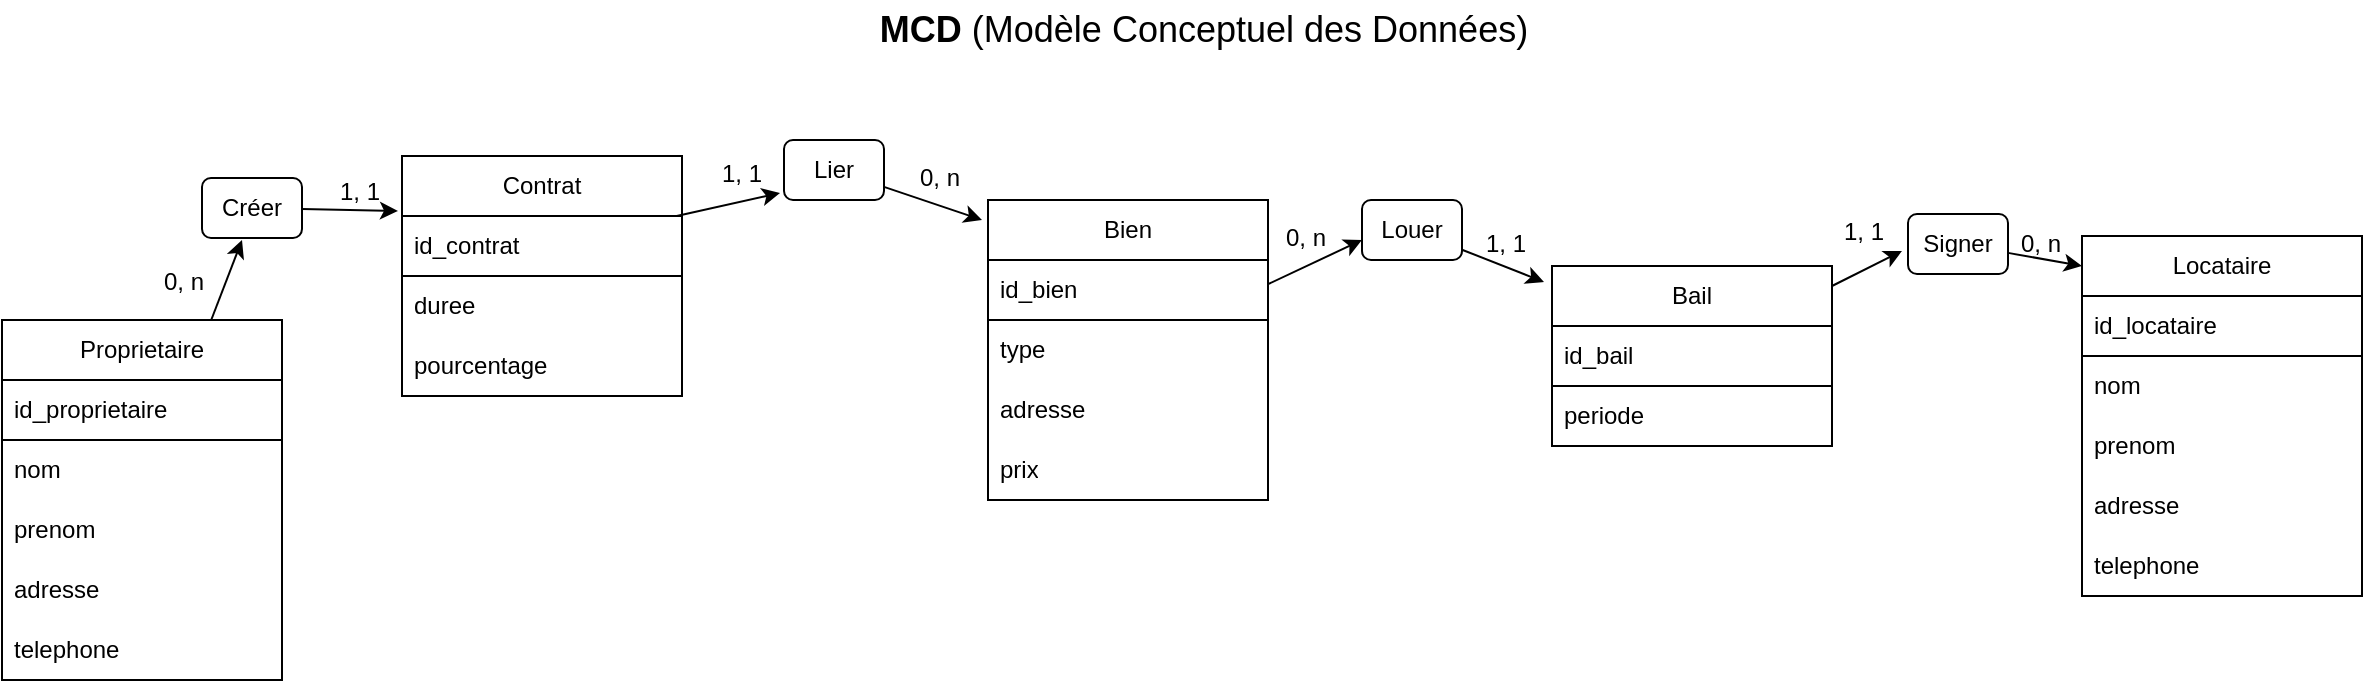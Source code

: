 <mxfile>
    <diagram id="3U9nJkoZ8Vu0ylxBviW1" name="Page-1">
        <mxGraphModel dx="1216" dy="787" grid="1" gridSize="10" guides="1" tooltips="1" connect="1" arrows="1" fold="1" page="1" pageScale="1" pageWidth="827" pageHeight="1169" math="0" shadow="0">
            <root>
                <mxCell id="0"/>
                <mxCell id="1" parent="0"/>
                <mxCell id="25" style="edgeStyle=none;html=1;" parent="1" source="2" edge="1">
                    <mxGeometry relative="1" as="geometry">
                        <mxPoint x="150" y="280" as="targetPoint"/>
                    </mxGeometry>
                </mxCell>
                <mxCell id="2" value="Proprietaire" style="swimlane;fontStyle=0;childLayout=stackLayout;horizontal=1;startSize=30;horizontalStack=0;resizeParent=1;resizeParentMax=0;resizeLast=0;collapsible=1;marginBottom=0;whiteSpace=wrap;html=1;" parent="1" vertex="1">
                    <mxGeometry x="30" y="320" width="140" height="180" as="geometry"/>
                </mxCell>
                <mxCell id="3" value="id_proprietaire" style="text;strokeColor=default;fillColor=none;align=left;verticalAlign=middle;spacingLeft=4;spacingRight=4;overflow=hidden;points=[[0,0.5],[1,0.5]];portConstraint=eastwest;rotatable=0;whiteSpace=wrap;html=1;" parent="2" vertex="1">
                    <mxGeometry y="30" width="140" height="30" as="geometry"/>
                </mxCell>
                <mxCell id="4" value="nom" style="text;strokeColor=none;fillColor=none;align=left;verticalAlign=middle;spacingLeft=4;spacingRight=4;overflow=hidden;points=[[0,0.5],[1,0.5]];portConstraint=eastwest;rotatable=0;whiteSpace=wrap;html=1;" parent="2" vertex="1">
                    <mxGeometry y="60" width="140" height="30" as="geometry"/>
                </mxCell>
                <mxCell id="5" value="prenom" style="text;strokeColor=none;fillColor=none;align=left;verticalAlign=middle;spacingLeft=4;spacingRight=4;overflow=hidden;points=[[0,0.5],[1,0.5]];portConstraint=eastwest;rotatable=0;whiteSpace=wrap;html=1;" parent="2" vertex="1">
                    <mxGeometry y="90" width="140" height="30" as="geometry"/>
                </mxCell>
                <mxCell id="53" value="adresse" style="text;strokeColor=none;fillColor=none;align=left;verticalAlign=middle;spacingLeft=4;spacingRight=4;overflow=hidden;points=[[0,0.5],[1,0.5]];portConstraint=eastwest;rotatable=0;whiteSpace=wrap;html=1;" vertex="1" parent="2">
                    <mxGeometry y="120" width="140" height="30" as="geometry"/>
                </mxCell>
                <mxCell id="54" value="telephone" style="text;strokeColor=none;fillColor=none;align=left;verticalAlign=middle;spacingLeft=4;spacingRight=4;overflow=hidden;points=[[0,0.5],[1,0.5]];portConstraint=eastwest;rotatable=0;whiteSpace=wrap;html=1;" vertex="1" parent="2">
                    <mxGeometry y="150" width="140" height="30" as="geometry"/>
                </mxCell>
                <mxCell id="6" value="Contrat" style="swimlane;fontStyle=0;childLayout=stackLayout;horizontal=1;startSize=30;horizontalStack=0;resizeParent=1;resizeParentMax=0;resizeLast=0;collapsible=1;marginBottom=0;whiteSpace=wrap;html=1;" parent="1" vertex="1">
                    <mxGeometry x="230" y="238" width="140" height="120" as="geometry"/>
                </mxCell>
                <mxCell id="7" value="id_contrat" style="text;strokeColor=default;fillColor=none;align=left;verticalAlign=middle;spacingLeft=4;spacingRight=4;overflow=hidden;points=[[0,0.5],[1,0.5]];portConstraint=eastwest;rotatable=0;whiteSpace=wrap;html=1;" parent="6" vertex="1">
                    <mxGeometry y="30" width="140" height="30" as="geometry"/>
                </mxCell>
                <mxCell id="8" value="duree" style="text;strokeColor=none;fillColor=none;align=left;verticalAlign=middle;spacingLeft=4;spacingRight=4;overflow=hidden;points=[[0,0.5],[1,0.5]];portConstraint=eastwest;rotatable=0;whiteSpace=wrap;html=1;" parent="6" vertex="1">
                    <mxGeometry y="60" width="140" height="30" as="geometry"/>
                </mxCell>
                <mxCell id="9" value="pourcentage" style="text;strokeColor=none;fillColor=none;align=left;verticalAlign=middle;spacingLeft=4;spacingRight=4;overflow=hidden;points=[[0,0.5],[1,0.5]];portConstraint=eastwest;rotatable=0;whiteSpace=wrap;html=1;" parent="6" vertex="1">
                    <mxGeometry y="90" width="140" height="30" as="geometry"/>
                </mxCell>
                <mxCell id="41" style="edgeStyle=none;html=1;" parent="1" source="10" edge="1">
                    <mxGeometry relative="1" as="geometry">
                        <mxPoint x="710" y="280" as="targetPoint"/>
                    </mxGeometry>
                </mxCell>
                <mxCell id="10" value="Bien" style="swimlane;fontStyle=0;childLayout=stackLayout;horizontal=1;startSize=30;horizontalStack=0;resizeParent=1;resizeParentMax=0;resizeLast=0;collapsible=1;marginBottom=0;whiteSpace=wrap;html=1;" parent="1" vertex="1">
                    <mxGeometry x="523" y="260" width="140" height="150" as="geometry"/>
                </mxCell>
                <mxCell id="11" value="id_bien" style="text;strokeColor=default;fillColor=none;align=left;verticalAlign=middle;spacingLeft=4;spacingRight=4;overflow=hidden;points=[[0,0.5],[1,0.5]];portConstraint=eastwest;rotatable=0;whiteSpace=wrap;html=1;" parent="10" vertex="1">
                    <mxGeometry y="30" width="140" height="30" as="geometry"/>
                </mxCell>
                <mxCell id="12" value="type" style="text;strokeColor=none;fillColor=none;align=left;verticalAlign=middle;spacingLeft=4;spacingRight=4;overflow=hidden;points=[[0,0.5],[1,0.5]];portConstraint=eastwest;rotatable=0;whiteSpace=wrap;html=1;" parent="10" vertex="1">
                    <mxGeometry y="60" width="140" height="30" as="geometry"/>
                </mxCell>
                <mxCell id="13" value="adresse" style="text;strokeColor=none;fillColor=none;align=left;verticalAlign=middle;spacingLeft=4;spacingRight=4;overflow=hidden;points=[[0,0.5],[1,0.5]];portConstraint=eastwest;rotatable=0;whiteSpace=wrap;html=1;" parent="10" vertex="1">
                    <mxGeometry y="90" width="140" height="30" as="geometry"/>
                </mxCell>
                <mxCell id="14" value="prix" style="text;strokeColor=none;fillColor=none;align=left;verticalAlign=middle;spacingLeft=4;spacingRight=4;overflow=hidden;points=[[0,0.5],[1,0.5]];portConstraint=eastwest;rotatable=0;whiteSpace=wrap;html=1;" parent="10" vertex="1">
                    <mxGeometry y="120" width="140" height="30" as="geometry"/>
                </mxCell>
                <mxCell id="48" style="edgeStyle=none;html=1;entryX=1;entryY=0.75;entryDx=0;entryDy=0;" parent="1" source="15" target="47" edge="1">
                    <mxGeometry relative="1" as="geometry"/>
                </mxCell>
                <mxCell id="15" value="Bail" style="swimlane;fontStyle=0;childLayout=stackLayout;horizontal=1;startSize=30;horizontalStack=0;resizeParent=1;resizeParentMax=0;resizeLast=0;collapsible=1;marginBottom=0;whiteSpace=wrap;html=1;" parent="1" vertex="1">
                    <mxGeometry x="805" y="293" width="140" height="90" as="geometry"/>
                </mxCell>
                <mxCell id="16" value="id_bail" style="text;strokeColor=default;fillColor=none;align=left;verticalAlign=middle;spacingLeft=4;spacingRight=4;overflow=hidden;points=[[0,0.5],[1,0.5]];portConstraint=eastwest;rotatable=0;whiteSpace=wrap;html=1;" parent="15" vertex="1">
                    <mxGeometry y="30" width="140" height="30" as="geometry"/>
                </mxCell>
                <mxCell id="17" value="periode" style="text;strokeColor=none;fillColor=none;align=left;verticalAlign=middle;spacingLeft=4;spacingRight=4;overflow=hidden;points=[[0,0.5],[1,0.5]];portConstraint=eastwest;rotatable=0;whiteSpace=wrap;html=1;" parent="15" vertex="1">
                    <mxGeometry y="60" width="140" height="30" as="geometry"/>
                </mxCell>
                <mxCell id="19" value="Locataire" style="swimlane;fontStyle=0;childLayout=stackLayout;horizontal=1;startSize=30;horizontalStack=0;resizeParent=1;resizeParentMax=0;resizeLast=0;collapsible=1;marginBottom=0;whiteSpace=wrap;html=1;" parent="1" vertex="1">
                    <mxGeometry x="1070" y="278" width="140" height="180" as="geometry"/>
                </mxCell>
                <mxCell id="20" value="id_locataire" style="text;strokeColor=default;fillColor=none;align=left;verticalAlign=middle;spacingLeft=4;spacingRight=4;overflow=hidden;points=[[0,0.5],[1,0.5]];portConstraint=eastwest;rotatable=0;whiteSpace=wrap;html=1;" parent="19" vertex="1">
                    <mxGeometry y="30" width="140" height="30" as="geometry"/>
                </mxCell>
                <mxCell id="21" value="nom" style="text;strokeColor=none;fillColor=none;align=left;verticalAlign=middle;spacingLeft=4;spacingRight=4;overflow=hidden;points=[[0,0.5],[1,0.5]];portConstraint=eastwest;rotatable=0;whiteSpace=wrap;html=1;" parent="19" vertex="1">
                    <mxGeometry y="60" width="140" height="30" as="geometry"/>
                </mxCell>
                <mxCell id="22" value="prenom" style="text;strokeColor=none;fillColor=none;align=left;verticalAlign=middle;spacingLeft=4;spacingRight=4;overflow=hidden;points=[[0,0.5],[1,0.5]];portConstraint=eastwest;rotatable=0;whiteSpace=wrap;html=1;" parent="19" vertex="1">
                    <mxGeometry y="90" width="140" height="30" as="geometry"/>
                </mxCell>
                <mxCell id="51" value="adresse" style="text;strokeColor=none;fillColor=none;align=left;verticalAlign=middle;spacingLeft=4;spacingRight=4;overflow=hidden;points=[[0,0.5],[1,0.5]];portConstraint=eastwest;rotatable=0;whiteSpace=wrap;html=1;" vertex="1" parent="19">
                    <mxGeometry y="120" width="140" height="30" as="geometry"/>
                </mxCell>
                <mxCell id="52" value="telephone" style="text;strokeColor=none;fillColor=none;align=left;verticalAlign=middle;spacingLeft=4;spacingRight=4;overflow=hidden;points=[[0,0.5],[1,0.5]];portConstraint=eastwest;rotatable=0;whiteSpace=wrap;html=1;" vertex="1" parent="19">
                    <mxGeometry y="150" width="140" height="30" as="geometry"/>
                </mxCell>
                <mxCell id="23" value="&lt;font style=&quot;font-size: 18px;&quot;&gt;&lt;b style=&quot;&quot;&gt;MCD&lt;/b&gt; (Modèle Conceptuel des Données)&lt;/font&gt;" style="text;html=1;align=center;verticalAlign=middle;whiteSpace=wrap;rounded=0;" parent="1" vertex="1">
                    <mxGeometry x="441" y="160" width="380" height="30" as="geometry"/>
                </mxCell>
                <mxCell id="29" style="edgeStyle=none;html=1;entryX=1;entryY=0.75;entryDx=0;entryDy=0;" parent="1" source="24" target="30" edge="1">
                    <mxGeometry relative="1" as="geometry">
                        <mxPoint x="240" y="255" as="targetPoint"/>
                    </mxGeometry>
                </mxCell>
                <mxCell id="24" value="Créer" style="rounded=1;whiteSpace=wrap;html=1;" parent="1" vertex="1">
                    <mxGeometry x="130" y="249" width="50" height="30" as="geometry"/>
                </mxCell>
                <mxCell id="26" value="0, n" style="text;html=1;align=center;verticalAlign=middle;whiteSpace=wrap;rounded=0;" parent="1" vertex="1">
                    <mxGeometry x="102" y="282" width="38" height="38" as="geometry"/>
                </mxCell>
                <mxCell id="30" value="1, 1" style="text;html=1;align=center;verticalAlign=middle;whiteSpace=wrap;rounded=0;" parent="1" vertex="1">
                    <mxGeometry x="190" y="237" width="38" height="38" as="geometry"/>
                </mxCell>
                <mxCell id="38" style="edgeStyle=none;html=1;" parent="1" source="32" edge="1">
                    <mxGeometry relative="1" as="geometry">
                        <mxPoint x="520" y="270" as="targetPoint"/>
                    </mxGeometry>
                </mxCell>
                <mxCell id="32" value="Lier" style="rounded=1;whiteSpace=wrap;html=1;" parent="1" vertex="1">
                    <mxGeometry x="421" y="230" width="50" height="30" as="geometry"/>
                </mxCell>
                <mxCell id="34" style="edgeStyle=none;html=1;entryX=1;entryY=0.75;entryDx=0;entryDy=0;" parent="1" source="7" target="37" edge="1">
                    <mxGeometry relative="1" as="geometry"/>
                </mxCell>
                <mxCell id="37" value="1, 1" style="text;html=1;align=center;verticalAlign=middle;whiteSpace=wrap;rounded=0;" parent="1" vertex="1">
                    <mxGeometry x="381" y="228" width="38" height="38" as="geometry"/>
                </mxCell>
                <mxCell id="39" value="0, n" style="text;html=1;align=center;verticalAlign=middle;whiteSpace=wrap;rounded=0;" parent="1" vertex="1">
                    <mxGeometry x="480" y="230" width="38" height="38" as="geometry"/>
                </mxCell>
                <mxCell id="40" value="Louer" style="rounded=1;whiteSpace=wrap;html=1;" parent="1" vertex="1">
                    <mxGeometry x="710" y="260" width="50" height="30" as="geometry"/>
                </mxCell>
                <mxCell id="42" value="0, n" style="text;html=1;align=center;verticalAlign=middle;whiteSpace=wrap;rounded=0;" parent="1" vertex="1">
                    <mxGeometry x="663" y="260" width="38" height="38" as="geometry"/>
                </mxCell>
                <mxCell id="43" style="edgeStyle=none;html=1;entryX=1;entryY=1;entryDx=0;entryDy=0;" parent="1" source="40" target="44" edge="1">
                    <mxGeometry relative="1" as="geometry"/>
                </mxCell>
                <mxCell id="44" value="1, 1" style="text;html=1;align=center;verticalAlign=middle;whiteSpace=wrap;rounded=0;" parent="1" vertex="1">
                    <mxGeometry x="763" y="263" width="38" height="38" as="geometry"/>
                </mxCell>
                <mxCell id="49" style="edgeStyle=none;html=1;entryX=1;entryY=0.75;entryDx=0;entryDy=0;" parent="1" source="45" target="50" edge="1">
                    <mxGeometry relative="1" as="geometry">
                        <mxPoint x="1080" y="290" as="targetPoint"/>
                    </mxGeometry>
                </mxCell>
                <mxCell id="45" value="Signer" style="rounded=1;whiteSpace=wrap;html=1;" parent="1" vertex="1">
                    <mxGeometry x="983" y="267" width="50" height="30" as="geometry"/>
                </mxCell>
                <mxCell id="47" value="1, 1" style="text;html=1;align=center;verticalAlign=middle;whiteSpace=wrap;rounded=0;" parent="1" vertex="1">
                    <mxGeometry x="942" y="257" width="38" height="38" as="geometry"/>
                </mxCell>
                <mxCell id="50" value="0, n" style="text;html=1;align=center;verticalAlign=middle;whiteSpace=wrap;rounded=0;" parent="1" vertex="1">
                    <mxGeometry x="1029" y="260" width="41" height="44" as="geometry"/>
                </mxCell>
            </root>
        </mxGraphModel>
    </diagram>
</mxfile>